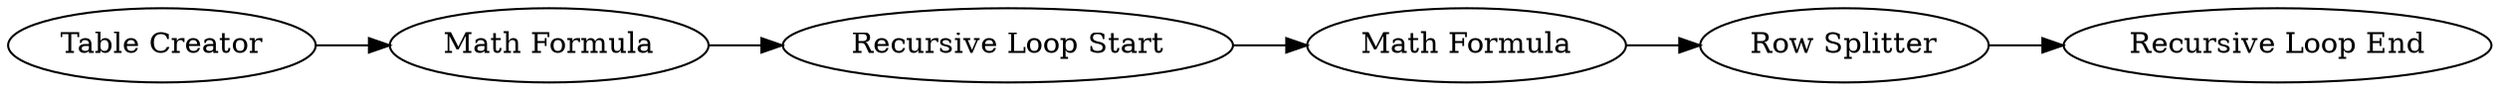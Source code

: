 digraph {
	18 -> 19
	19 -> 16
	12 -> 20
	20 -> 18
	16 -> 17
	16 [label="Row Splitter"]
	20 [label="Math Formula"]
	18 [label="Recursive Loop Start"]
	17 [label="Recursive Loop End"]
	12 [label="Table Creator"]
	19 [label="Math Formula"]
	rankdir=LR
}
